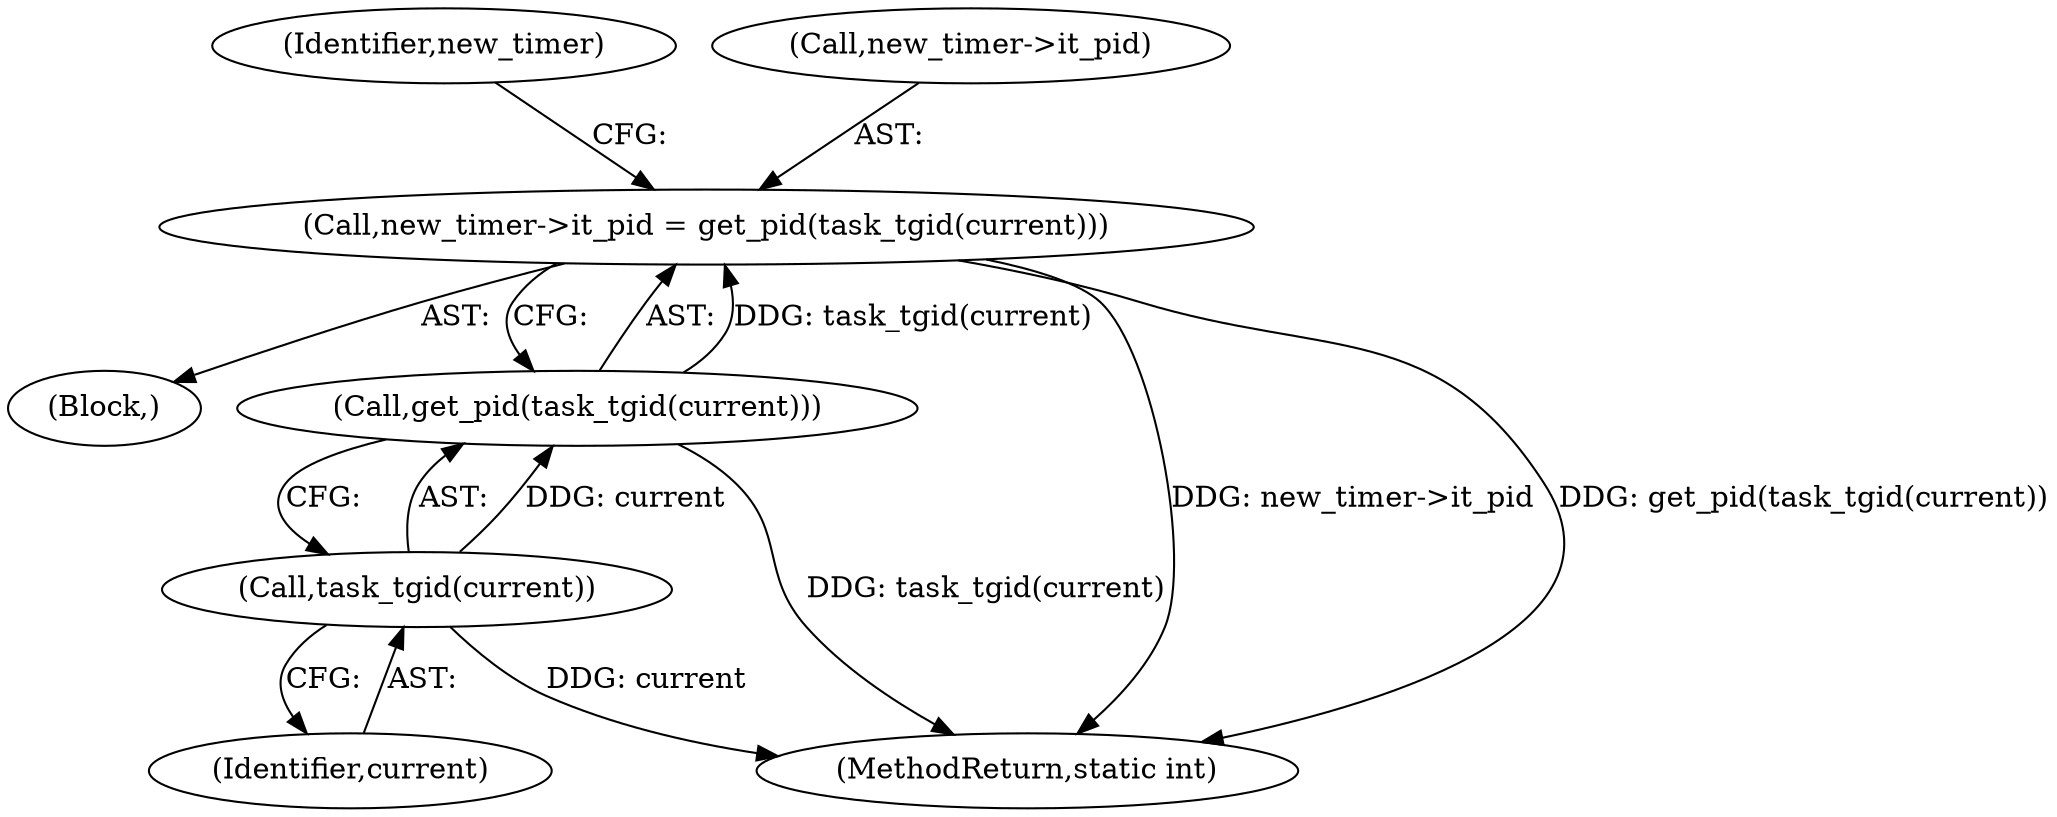 digraph "0_linux_78c9c4dfbf8c04883941445a195276bb4bb92c76_3@pointer" {
"1000279" [label="(Call,new_timer->it_pid = get_pid(task_tgid(current)))"];
"1000283" [label="(Call,get_pid(task_tgid(current)))"];
"1000284" [label="(Call,task_tgid(current))"];
"1000290" [label="(Identifier,new_timer)"];
"1000283" [label="(Call,get_pid(task_tgid(current)))"];
"1000284" [label="(Call,task_tgid(current))"];
"1000239" [label="(Block,)"];
"1000280" [label="(Call,new_timer->it_pid)"];
"1000279" [label="(Call,new_timer->it_pid = get_pid(task_tgid(current)))"];
"1000366" [label="(MethodReturn,static int)"];
"1000285" [label="(Identifier,current)"];
"1000279" -> "1000239"  [label="AST: "];
"1000279" -> "1000283"  [label="CFG: "];
"1000280" -> "1000279"  [label="AST: "];
"1000283" -> "1000279"  [label="AST: "];
"1000290" -> "1000279"  [label="CFG: "];
"1000279" -> "1000366"  [label="DDG: new_timer->it_pid"];
"1000279" -> "1000366"  [label="DDG: get_pid(task_tgid(current))"];
"1000283" -> "1000279"  [label="DDG: task_tgid(current)"];
"1000283" -> "1000284"  [label="CFG: "];
"1000284" -> "1000283"  [label="AST: "];
"1000283" -> "1000366"  [label="DDG: task_tgid(current)"];
"1000284" -> "1000283"  [label="DDG: current"];
"1000284" -> "1000285"  [label="CFG: "];
"1000285" -> "1000284"  [label="AST: "];
"1000284" -> "1000366"  [label="DDG: current"];
}
